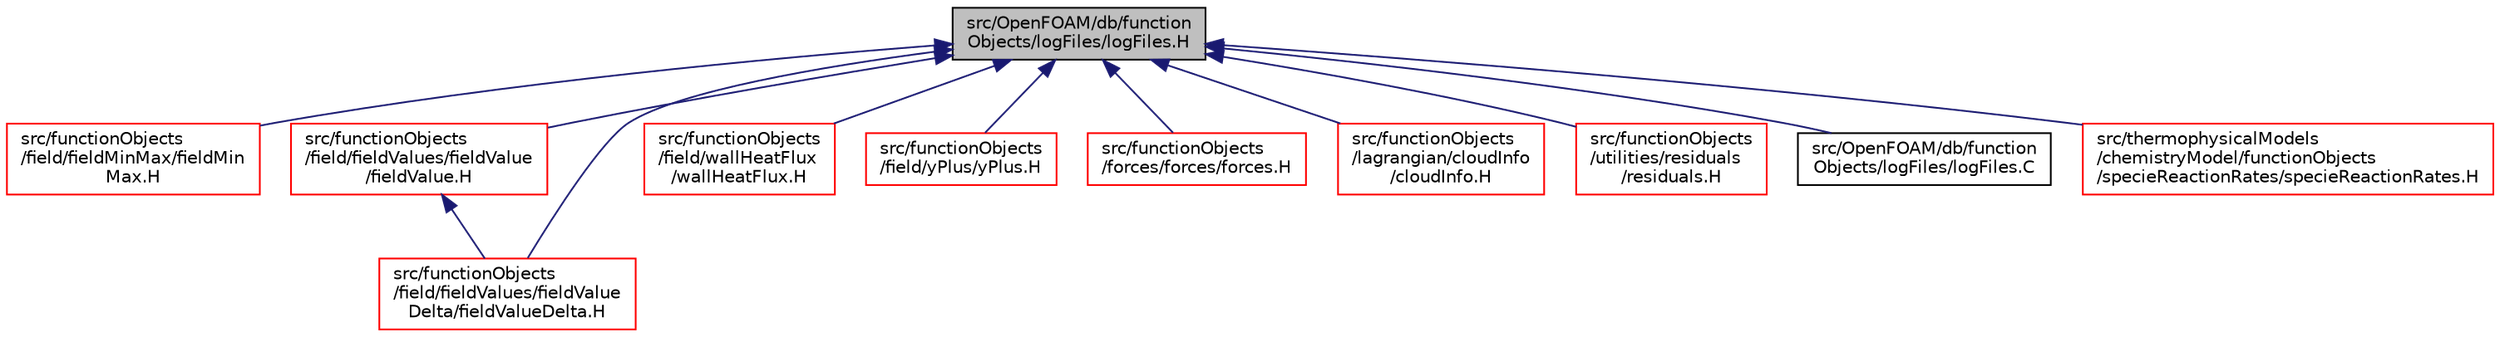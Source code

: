 digraph "src/OpenFOAM/db/functionObjects/logFiles/logFiles.H"
{
  bgcolor="transparent";
  edge [fontname="Helvetica",fontsize="10",labelfontname="Helvetica",labelfontsize="10"];
  node [fontname="Helvetica",fontsize="10",shape=record];
  Node101 [label="src/OpenFOAM/db/function\lObjects/logFiles/logFiles.H",height=0.2,width=0.4,color="black", fillcolor="grey75", style="filled", fontcolor="black"];
  Node101 -> Node102 [dir="back",color="midnightblue",fontsize="10",style="solid",fontname="Helvetica"];
  Node102 [label="src/functionObjects\l/field/fieldMinMax/fieldMin\lMax.H",height=0.2,width=0.4,color="red",URL="$a04619.html"];
  Node101 -> Node105 [dir="back",color="midnightblue",fontsize="10",style="solid",fontname="Helvetica"];
  Node105 [label="src/functionObjects\l/field/fieldValues/fieldValue\l/fieldValue.H",height=0.2,width=0.4,color="red",URL="$a04628.html"];
  Node105 -> Node110 [dir="back",color="midnightblue",fontsize="10",style="solid",fontname="Helvetica"];
  Node110 [label="src/functionObjects\l/field/fieldValues/fieldValue\lDelta/fieldValueDelta.H",height=0.2,width=0.4,color="red",URL="$a04643.html"];
  Node101 -> Node110 [dir="back",color="midnightblue",fontsize="10",style="solid",fontname="Helvetica"];
  Node101 -> Node119 [dir="back",color="midnightblue",fontsize="10",style="solid",fontname="Helvetica"];
  Node119 [label="src/functionObjects\l/field/wallHeatFlux\l/wallHeatFlux.H",height=0.2,width=0.4,color="red",URL="$a04862.html"];
  Node101 -> Node121 [dir="back",color="midnightblue",fontsize="10",style="solid",fontname="Helvetica"];
  Node121 [label="src/functionObjects\l/field/yPlus/yPlus.H",height=0.2,width=0.4,color="red",URL="$a04892.html"];
  Node101 -> Node123 [dir="back",color="midnightblue",fontsize="10",style="solid",fontname="Helvetica"];
  Node123 [label="src/functionObjects\l/forces/forces/forces.H",height=0.2,width=0.4,color="red",URL="$a04904.html"];
  Node101 -> Node131 [dir="back",color="midnightblue",fontsize="10",style="solid",fontname="Helvetica"];
  Node131 [label="src/functionObjects\l/lagrangian/cloudInfo\l/cloudInfo.H",height=0.2,width=0.4,color="red",URL="$a04913.html"];
  Node101 -> Node133 [dir="back",color="midnightblue",fontsize="10",style="solid",fontname="Helvetica"];
  Node133 [label="src/functionObjects\l/utilities/residuals\l/residuals.H",height=0.2,width=0.4,color="red",URL="$a04961.html"];
  Node101 -> Node136 [dir="back",color="midnightblue",fontsize="10",style="solid",fontname="Helvetica"];
  Node136 [label="src/OpenFOAM/db/function\lObjects/logFiles/logFiles.C",height=0.2,width=0.4,color="black",URL="$a09668.html"];
  Node101 -> Node137 [dir="back",color="midnightblue",fontsize="10",style="solid",fontname="Helvetica"];
  Node137 [label="src/thermophysicalModels\l/chemistryModel/functionObjects\l/specieReactionRates/specieReactionRates.H",height=0.2,width=0.4,color="red",URL="$a15992.html"];
}
